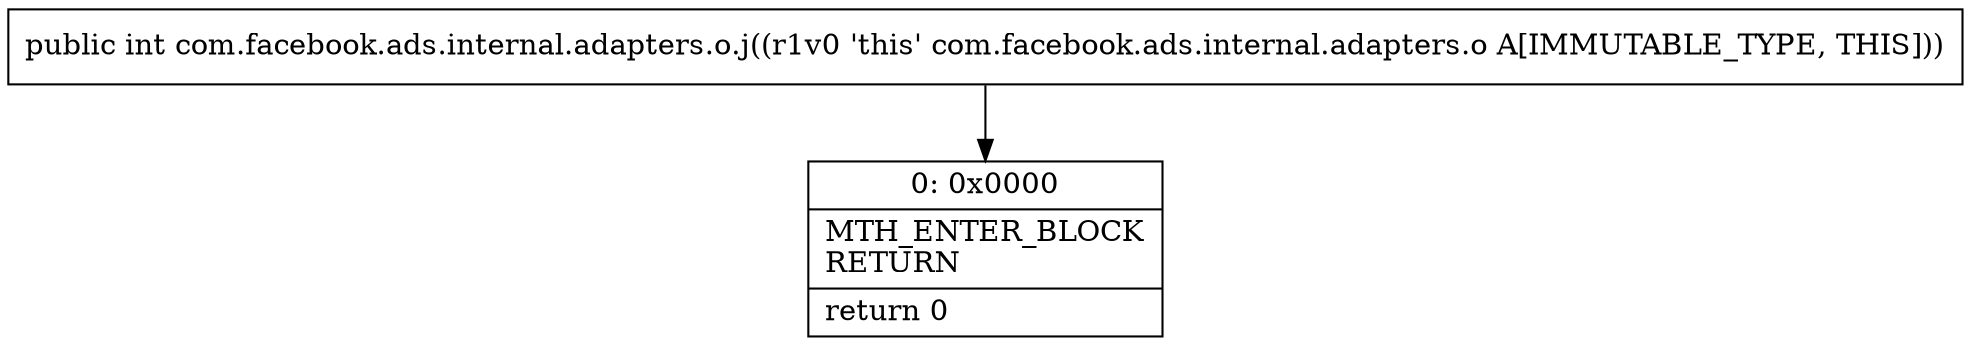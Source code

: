 digraph "CFG forcom.facebook.ads.internal.adapters.o.j()I" {
Node_0 [shape=record,label="{0\:\ 0x0000|MTH_ENTER_BLOCK\lRETURN\l|return 0\l}"];
MethodNode[shape=record,label="{public int com.facebook.ads.internal.adapters.o.j((r1v0 'this' com.facebook.ads.internal.adapters.o A[IMMUTABLE_TYPE, THIS])) }"];
MethodNode -> Node_0;
}

